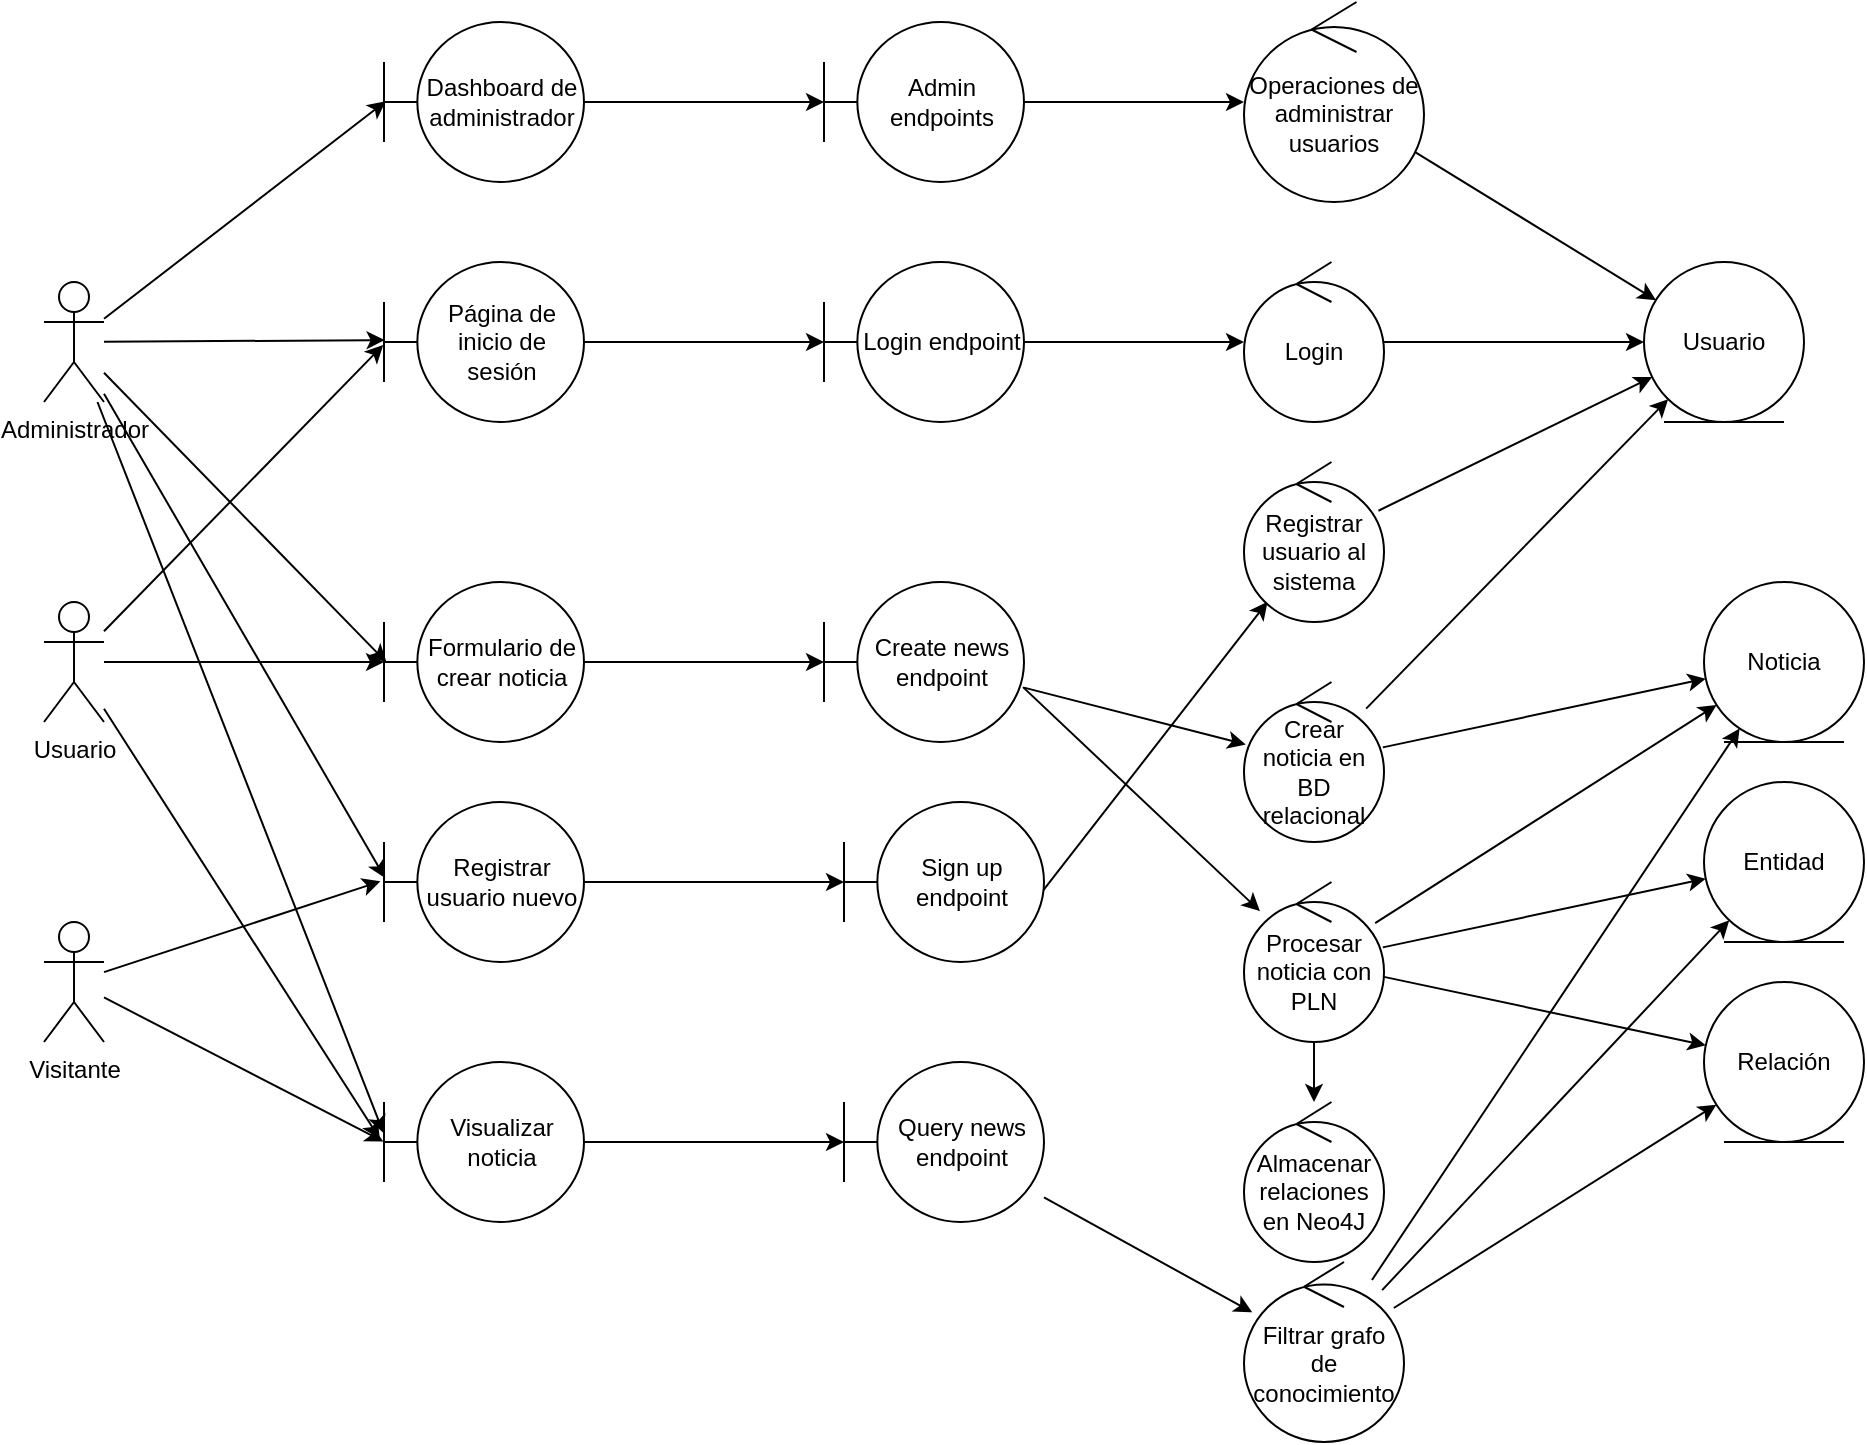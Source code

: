 <mxfile version="26.2.9">
  <diagram name="Page-1" id="3HtmP2voeGA_Q8ULbM7L">
    <mxGraphModel dx="2235" dy="1403" grid="1" gridSize="10" guides="1" tooltips="1" connect="1" arrows="1" fold="1" page="1" pageScale="1" pageWidth="850" pageHeight="1100" math="0" shadow="0">
      <root>
        <mxCell id="0" />
        <mxCell id="1" parent="0" />
        <mxCell id="hmV9fGIydTGGz-vGq2yU-1" value="Administrador" style="shape=umlActor;verticalLabelPosition=bottom;verticalAlign=top;html=1;outlineConnect=0;" parent="1" vertex="1">
          <mxGeometry x="110" y="140" width="30" height="60" as="geometry" />
        </mxCell>
        <mxCell id="hmV9fGIydTGGz-vGq2yU-25" style="edgeStyle=none;rounded=0;orthogonalLoop=1;jettySize=auto;html=1;" parent="1" source="hmV9fGIydTGGz-vGq2yU-2" target="hmV9fGIydTGGz-vGq2yU-23" edge="1">
          <mxGeometry relative="1" as="geometry" />
        </mxCell>
        <mxCell id="hmV9fGIydTGGz-vGq2yU-53" style="edgeStyle=none;rounded=0;orthogonalLoop=1;jettySize=auto;html=1;entryX=-0.021;entryY=0.48;entryDx=0;entryDy=0;entryPerimeter=0;" parent="1" source="hmV9fGIydTGGz-vGq2yU-2" target="hmV9fGIydTGGz-vGq2yU-43" edge="1">
          <mxGeometry relative="1" as="geometry" />
        </mxCell>
        <mxCell id="hmV9fGIydTGGz-vGq2yU-2" value="Usuario" style="shape=umlActor;verticalLabelPosition=bottom;verticalAlign=top;html=1;outlineConnect=0;" parent="1" vertex="1">
          <mxGeometry x="110" y="300" width="30" height="60" as="geometry" />
        </mxCell>
        <mxCell id="hmV9fGIydTGGz-vGq2yU-45" style="edgeStyle=none;rounded=0;orthogonalLoop=1;jettySize=auto;html=1;entryX=-0.003;entryY=0.497;entryDx=0;entryDy=0;entryPerimeter=0;" parent="1" source="hmV9fGIydTGGz-vGq2yU-3" target="hmV9fGIydTGGz-vGq2yU-43" edge="1">
          <mxGeometry relative="1" as="geometry" />
        </mxCell>
        <mxCell id="hmV9fGIydTGGz-vGq2yU-3" value="Visitante" style="shape=umlActor;verticalLabelPosition=bottom;verticalAlign=top;html=1;outlineConnect=0;" parent="1" vertex="1">
          <mxGeometry x="110" y="460" width="30" height="60" as="geometry" />
        </mxCell>
        <mxCell id="hmV9fGIydTGGz-vGq2yU-13" style="edgeStyle=none;rounded=0;orthogonalLoop=1;jettySize=auto;html=1;" parent="1" source="hmV9fGIydTGGz-vGq2yU-7" target="hmV9fGIydTGGz-vGq2yU-12" edge="1">
          <mxGeometry relative="1" as="geometry" />
        </mxCell>
        <mxCell id="hmV9fGIydTGGz-vGq2yU-7" value="Login endpoint" style="shape=umlBoundary;whiteSpace=wrap;html=1;" parent="1" vertex="1">
          <mxGeometry x="500" y="130" width="100" height="80" as="geometry" />
        </mxCell>
        <mxCell id="hmV9fGIydTGGz-vGq2yU-11" style="edgeStyle=none;rounded=0;orthogonalLoop=1;jettySize=auto;html=1;" parent="1" source="hmV9fGIydTGGz-vGq2yU-8" target="hmV9fGIydTGGz-vGq2yU-7" edge="1">
          <mxGeometry relative="1" as="geometry" />
        </mxCell>
        <mxCell id="hmV9fGIydTGGz-vGq2yU-8" value="Página de inicio de sesión" style="shape=umlBoundary;whiteSpace=wrap;html=1;" parent="1" vertex="1">
          <mxGeometry x="280" y="130" width="100" height="80" as="geometry" />
        </mxCell>
        <mxCell id="hmV9fGIydTGGz-vGq2yU-9" style="rounded=0;orthogonalLoop=1;jettySize=auto;html=1;entryX=-0.004;entryY=0.519;entryDx=0;entryDy=0;entryPerimeter=0;" parent="1" source="hmV9fGIydTGGz-vGq2yU-2" target="hmV9fGIydTGGz-vGq2yU-8" edge="1">
          <mxGeometry relative="1" as="geometry" />
        </mxCell>
        <mxCell id="hmV9fGIydTGGz-vGq2yU-10" style="edgeStyle=none;rounded=0;orthogonalLoop=1;jettySize=auto;html=1;entryX=0.003;entryY=0.488;entryDx=0;entryDy=0;entryPerimeter=0;" parent="1" source="hmV9fGIydTGGz-vGq2yU-1" target="hmV9fGIydTGGz-vGq2yU-8" edge="1">
          <mxGeometry relative="1" as="geometry" />
        </mxCell>
        <mxCell id="hmV9fGIydTGGz-vGq2yU-15" style="edgeStyle=none;rounded=0;orthogonalLoop=1;jettySize=auto;html=1;" parent="1" source="hmV9fGIydTGGz-vGq2yU-12" target="hmV9fGIydTGGz-vGq2yU-14" edge="1">
          <mxGeometry relative="1" as="geometry" />
        </mxCell>
        <mxCell id="hmV9fGIydTGGz-vGq2yU-12" value="Login" style="ellipse;shape=umlControl;whiteSpace=wrap;html=1;" parent="1" vertex="1">
          <mxGeometry x="710" y="130" width="70" height="80" as="geometry" />
        </mxCell>
        <mxCell id="hmV9fGIydTGGz-vGq2yU-14" value="Usuario" style="ellipse;shape=umlEntity;whiteSpace=wrap;html=1;" parent="1" vertex="1">
          <mxGeometry x="910" y="130" width="80" height="80" as="geometry" />
        </mxCell>
        <mxCell id="hmV9fGIydTGGz-vGq2yU-16" value="Dashboard de administrador" style="shape=umlBoundary;whiteSpace=wrap;html=1;" parent="1" vertex="1">
          <mxGeometry x="280" y="10" width="100" height="80" as="geometry" />
        </mxCell>
        <mxCell id="hmV9fGIydTGGz-vGq2yU-17" style="edgeStyle=none;rounded=0;orthogonalLoop=1;jettySize=auto;html=1;entryX=0.009;entryY=0.495;entryDx=0;entryDy=0;entryPerimeter=0;" parent="1" source="hmV9fGIydTGGz-vGq2yU-1" target="hmV9fGIydTGGz-vGq2yU-16" edge="1">
          <mxGeometry relative="1" as="geometry" />
        </mxCell>
        <mxCell id="hmV9fGIydTGGz-vGq2yU-21" style="edgeStyle=none;rounded=0;orthogonalLoop=1;jettySize=auto;html=1;" parent="1" source="hmV9fGIydTGGz-vGq2yU-18" target="hmV9fGIydTGGz-vGq2yU-20" edge="1">
          <mxGeometry relative="1" as="geometry" />
        </mxCell>
        <mxCell id="hmV9fGIydTGGz-vGq2yU-18" value="Admin endpoints" style="shape=umlBoundary;whiteSpace=wrap;html=1;" parent="1" vertex="1">
          <mxGeometry x="500" y="10" width="100" height="80" as="geometry" />
        </mxCell>
        <mxCell id="hmV9fGIydTGGz-vGq2yU-19" style="edgeStyle=none;rounded=0;orthogonalLoop=1;jettySize=auto;html=1;" parent="1" source="hmV9fGIydTGGz-vGq2yU-16" target="hmV9fGIydTGGz-vGq2yU-18" edge="1">
          <mxGeometry relative="1" as="geometry" />
        </mxCell>
        <mxCell id="hmV9fGIydTGGz-vGq2yU-22" style="edgeStyle=none;rounded=0;orthogonalLoop=1;jettySize=auto;html=1;" parent="1" source="hmV9fGIydTGGz-vGq2yU-20" target="hmV9fGIydTGGz-vGq2yU-14" edge="1">
          <mxGeometry relative="1" as="geometry" />
        </mxCell>
        <mxCell id="hmV9fGIydTGGz-vGq2yU-20" value="Operaciones de administrar usuarios" style="ellipse;shape=umlControl;whiteSpace=wrap;html=1;" parent="1" vertex="1">
          <mxGeometry x="710" width="90" height="100" as="geometry" />
        </mxCell>
        <mxCell id="hmV9fGIydTGGz-vGq2yU-27" style="edgeStyle=none;rounded=0;orthogonalLoop=1;jettySize=auto;html=1;" parent="1" source="hmV9fGIydTGGz-vGq2yU-23" target="hmV9fGIydTGGz-vGq2yU-26" edge="1">
          <mxGeometry relative="1" as="geometry" />
        </mxCell>
        <mxCell id="hmV9fGIydTGGz-vGq2yU-23" value="Formulario de crear noticia" style="shape=umlBoundary;whiteSpace=wrap;html=1;" parent="1" vertex="1">
          <mxGeometry x="280" y="290" width="100" height="80" as="geometry" />
        </mxCell>
        <mxCell id="hmV9fGIydTGGz-vGq2yU-24" style="edgeStyle=none;rounded=0;orthogonalLoop=1;jettySize=auto;html=1;entryX=0.013;entryY=0.503;entryDx=0;entryDy=0;entryPerimeter=0;" parent="1" source="hmV9fGIydTGGz-vGq2yU-1" target="hmV9fGIydTGGz-vGq2yU-23" edge="1">
          <mxGeometry relative="1" as="geometry" />
        </mxCell>
        <mxCell id="hmV9fGIydTGGz-vGq2yU-31" style="edgeStyle=none;rounded=0;orthogonalLoop=1;jettySize=auto;html=1;" parent="1" source="hmV9fGIydTGGz-vGq2yU-26" target="hmV9fGIydTGGz-vGq2yU-28" edge="1">
          <mxGeometry relative="1" as="geometry" />
        </mxCell>
        <mxCell id="hmV9fGIydTGGz-vGq2yU-32" style="edgeStyle=none;rounded=0;orthogonalLoop=1;jettySize=auto;html=1;exitX=0.995;exitY=0.657;exitDx=0;exitDy=0;exitPerimeter=0;" parent="1" source="hmV9fGIydTGGz-vGq2yU-26" target="hmV9fGIydTGGz-vGq2yU-29" edge="1">
          <mxGeometry relative="1" as="geometry" />
        </mxCell>
        <mxCell id="hmV9fGIydTGGz-vGq2yU-26" value="Create news endpoint" style="shape=umlBoundary;whiteSpace=wrap;html=1;" parent="1" vertex="1">
          <mxGeometry x="500" y="290" width="100" height="80" as="geometry" />
        </mxCell>
        <mxCell id="hmV9fGIydTGGz-vGq2yU-40" style="edgeStyle=none;rounded=0;orthogonalLoop=1;jettySize=auto;html=1;" parent="1" source="hmV9fGIydTGGz-vGq2yU-28" target="hmV9fGIydTGGz-vGq2yU-36" edge="1">
          <mxGeometry relative="1" as="geometry" />
        </mxCell>
        <mxCell id="hmV9fGIydTGGz-vGq2yU-42" style="edgeStyle=none;rounded=0;orthogonalLoop=1;jettySize=auto;html=1;" parent="1" source="hmV9fGIydTGGz-vGq2yU-28" target="hmV9fGIydTGGz-vGq2yU-14" edge="1">
          <mxGeometry relative="1" as="geometry" />
        </mxCell>
        <mxCell id="hmV9fGIydTGGz-vGq2yU-28" value="Crear noticia en BD relacional" style="ellipse;shape=umlControl;whiteSpace=wrap;html=1;" parent="1" vertex="1">
          <mxGeometry x="710" y="340" width="70" height="80" as="geometry" />
        </mxCell>
        <mxCell id="hmV9fGIydTGGz-vGq2yU-37" style="edgeStyle=none;rounded=0;orthogonalLoop=1;jettySize=auto;html=1;" parent="1" source="hmV9fGIydTGGz-vGq2yU-29" target="hmV9fGIydTGGz-vGq2yU-35" edge="1">
          <mxGeometry relative="1" as="geometry" />
        </mxCell>
        <mxCell id="hmV9fGIydTGGz-vGq2yU-38" style="edgeStyle=none;rounded=0;orthogonalLoop=1;jettySize=auto;html=1;" parent="1" source="hmV9fGIydTGGz-vGq2yU-29" target="hmV9fGIydTGGz-vGq2yU-34" edge="1">
          <mxGeometry relative="1" as="geometry" />
        </mxCell>
        <mxCell id="hmV9fGIydTGGz-vGq2yU-39" style="edgeStyle=none;rounded=0;orthogonalLoop=1;jettySize=auto;html=1;" parent="1" source="hmV9fGIydTGGz-vGq2yU-29" target="hmV9fGIydTGGz-vGq2yU-30" edge="1">
          <mxGeometry relative="1" as="geometry" />
        </mxCell>
        <mxCell id="hmV9fGIydTGGz-vGq2yU-41" style="edgeStyle=none;rounded=0;orthogonalLoop=1;jettySize=auto;html=1;" parent="1" source="hmV9fGIydTGGz-vGq2yU-29" target="hmV9fGIydTGGz-vGq2yU-36" edge="1">
          <mxGeometry relative="1" as="geometry" />
        </mxCell>
        <mxCell id="hmV9fGIydTGGz-vGq2yU-29" value="Procesar noticia con PLN" style="ellipse;shape=umlControl;whiteSpace=wrap;html=1;" parent="1" vertex="1">
          <mxGeometry x="710" y="440" width="70" height="80" as="geometry" />
        </mxCell>
        <mxCell id="hmV9fGIydTGGz-vGq2yU-30" value="Almacenar relaciones en Neo4J" style="ellipse;shape=umlControl;whiteSpace=wrap;html=1;" parent="1" vertex="1">
          <mxGeometry x="710" y="550" width="70" height="80" as="geometry" />
        </mxCell>
        <mxCell id="hmV9fGIydTGGz-vGq2yU-34" value="Entidad" style="ellipse;shape=umlEntity;whiteSpace=wrap;html=1;" parent="1" vertex="1">
          <mxGeometry x="940" y="390" width="80" height="80" as="geometry" />
        </mxCell>
        <mxCell id="hmV9fGIydTGGz-vGq2yU-35" value="Relación" style="ellipse;shape=umlEntity;whiteSpace=wrap;html=1;" parent="1" vertex="1">
          <mxGeometry x="940" y="490" width="80" height="80" as="geometry" />
        </mxCell>
        <mxCell id="hmV9fGIydTGGz-vGq2yU-36" value="Noticia" style="ellipse;shape=umlEntity;whiteSpace=wrap;html=1;" parent="1" vertex="1">
          <mxGeometry x="940" y="290" width="80" height="80" as="geometry" />
        </mxCell>
        <mxCell id="hmV9fGIydTGGz-vGq2yU-47" style="edgeStyle=none;rounded=0;orthogonalLoop=1;jettySize=auto;html=1;" parent="1" source="hmV9fGIydTGGz-vGq2yU-43" target="hmV9fGIydTGGz-vGq2yU-44" edge="1">
          <mxGeometry relative="1" as="geometry" />
        </mxCell>
        <mxCell id="hmV9fGIydTGGz-vGq2yU-43" value="Visualizar noticia" style="shape=umlBoundary;whiteSpace=wrap;html=1;" parent="1" vertex="1">
          <mxGeometry x="280" y="530" width="100" height="80" as="geometry" />
        </mxCell>
        <mxCell id="hmV9fGIydTGGz-vGq2yU-49" style="edgeStyle=none;rounded=0;orthogonalLoop=1;jettySize=auto;html=1;" parent="1" source="hmV9fGIydTGGz-vGq2yU-44" target="hmV9fGIydTGGz-vGq2yU-48" edge="1">
          <mxGeometry relative="1" as="geometry" />
        </mxCell>
        <mxCell id="hmV9fGIydTGGz-vGq2yU-44" value="Query news endpoint" style="shape=umlBoundary;whiteSpace=wrap;html=1;" parent="1" vertex="1">
          <mxGeometry x="510" y="530" width="100" height="80" as="geometry" />
        </mxCell>
        <mxCell id="hmV9fGIydTGGz-vGq2yU-50" style="edgeStyle=none;rounded=0;orthogonalLoop=1;jettySize=auto;html=1;" parent="1" source="hmV9fGIydTGGz-vGq2yU-48" target="hmV9fGIydTGGz-vGq2yU-36" edge="1">
          <mxGeometry relative="1" as="geometry" />
        </mxCell>
        <mxCell id="hmV9fGIydTGGz-vGq2yU-51" style="edgeStyle=none;rounded=0;orthogonalLoop=1;jettySize=auto;html=1;" parent="1" source="hmV9fGIydTGGz-vGq2yU-48" target="hmV9fGIydTGGz-vGq2yU-34" edge="1">
          <mxGeometry relative="1" as="geometry" />
        </mxCell>
        <mxCell id="hmV9fGIydTGGz-vGq2yU-52" style="edgeStyle=none;rounded=0;orthogonalLoop=1;jettySize=auto;html=1;" parent="1" source="hmV9fGIydTGGz-vGq2yU-48" target="hmV9fGIydTGGz-vGq2yU-35" edge="1">
          <mxGeometry relative="1" as="geometry" />
        </mxCell>
        <mxCell id="hmV9fGIydTGGz-vGq2yU-48" value="Filtrar grafo de conocimiento" style="ellipse;shape=umlControl;whiteSpace=wrap;html=1;" parent="1" vertex="1">
          <mxGeometry x="710" y="630" width="80" height="90" as="geometry" />
        </mxCell>
        <mxCell id="hmV9fGIydTGGz-vGq2yU-54" style="edgeStyle=none;rounded=0;orthogonalLoop=1;jettySize=auto;html=1;entryX=-0.002;entryY=0.445;entryDx=0;entryDy=0;entryPerimeter=0;" parent="1" source="hmV9fGIydTGGz-vGq2yU-1" target="hmV9fGIydTGGz-vGq2yU-43" edge="1">
          <mxGeometry relative="1" as="geometry" />
        </mxCell>
        <mxCell id="UKQTrDpoK11NX79NzQmt-5" style="edgeStyle=none;rounded=0;orthogonalLoop=1;jettySize=auto;html=1;" edge="1" parent="1" source="UKQTrDpoK11NX79NzQmt-1" target="UKQTrDpoK11NX79NzQmt-4">
          <mxGeometry relative="1" as="geometry" />
        </mxCell>
        <mxCell id="UKQTrDpoK11NX79NzQmt-1" value="Registrar usuario nuevo" style="shape=umlBoundary;whiteSpace=wrap;html=1;" vertex="1" parent="1">
          <mxGeometry x="280" y="400" width="100" height="80" as="geometry" />
        </mxCell>
        <mxCell id="UKQTrDpoK11NX79NzQmt-2" style="rounded=0;orthogonalLoop=1;jettySize=auto;html=1;entryX=0.006;entryY=0.476;entryDx=0;entryDy=0;entryPerimeter=0;" edge="1" parent="1" source="hmV9fGIydTGGz-vGq2yU-1" target="UKQTrDpoK11NX79NzQmt-1">
          <mxGeometry relative="1" as="geometry" />
        </mxCell>
        <mxCell id="UKQTrDpoK11NX79NzQmt-3" style="rounded=0;orthogonalLoop=1;jettySize=auto;html=1;entryX=-0.018;entryY=0.496;entryDx=0;entryDy=0;entryPerimeter=0;" edge="1" parent="1" source="hmV9fGIydTGGz-vGq2yU-3" target="UKQTrDpoK11NX79NzQmt-1">
          <mxGeometry relative="1" as="geometry" />
        </mxCell>
        <mxCell id="UKQTrDpoK11NX79NzQmt-7" style="edgeStyle=none;rounded=0;orthogonalLoop=1;jettySize=auto;html=1;exitX=0.997;exitY=0.551;exitDx=0;exitDy=0;exitPerimeter=0;" edge="1" parent="1" source="UKQTrDpoK11NX79NzQmt-4" target="UKQTrDpoK11NX79NzQmt-6">
          <mxGeometry relative="1" as="geometry" />
        </mxCell>
        <mxCell id="UKQTrDpoK11NX79NzQmt-4" value="Sign up endpoint" style="shape=umlBoundary;whiteSpace=wrap;html=1;" vertex="1" parent="1">
          <mxGeometry x="510" y="400" width="100" height="80" as="geometry" />
        </mxCell>
        <mxCell id="UKQTrDpoK11NX79NzQmt-8" style="edgeStyle=none;rounded=0;orthogonalLoop=1;jettySize=auto;html=1;" edge="1" parent="1" source="UKQTrDpoK11NX79NzQmt-6" target="hmV9fGIydTGGz-vGq2yU-14">
          <mxGeometry relative="1" as="geometry" />
        </mxCell>
        <mxCell id="UKQTrDpoK11NX79NzQmt-6" value="Registrar usuario al sistema" style="ellipse;shape=umlControl;whiteSpace=wrap;html=1;" vertex="1" parent="1">
          <mxGeometry x="710" y="230" width="70" height="80" as="geometry" />
        </mxCell>
      </root>
    </mxGraphModel>
  </diagram>
</mxfile>
